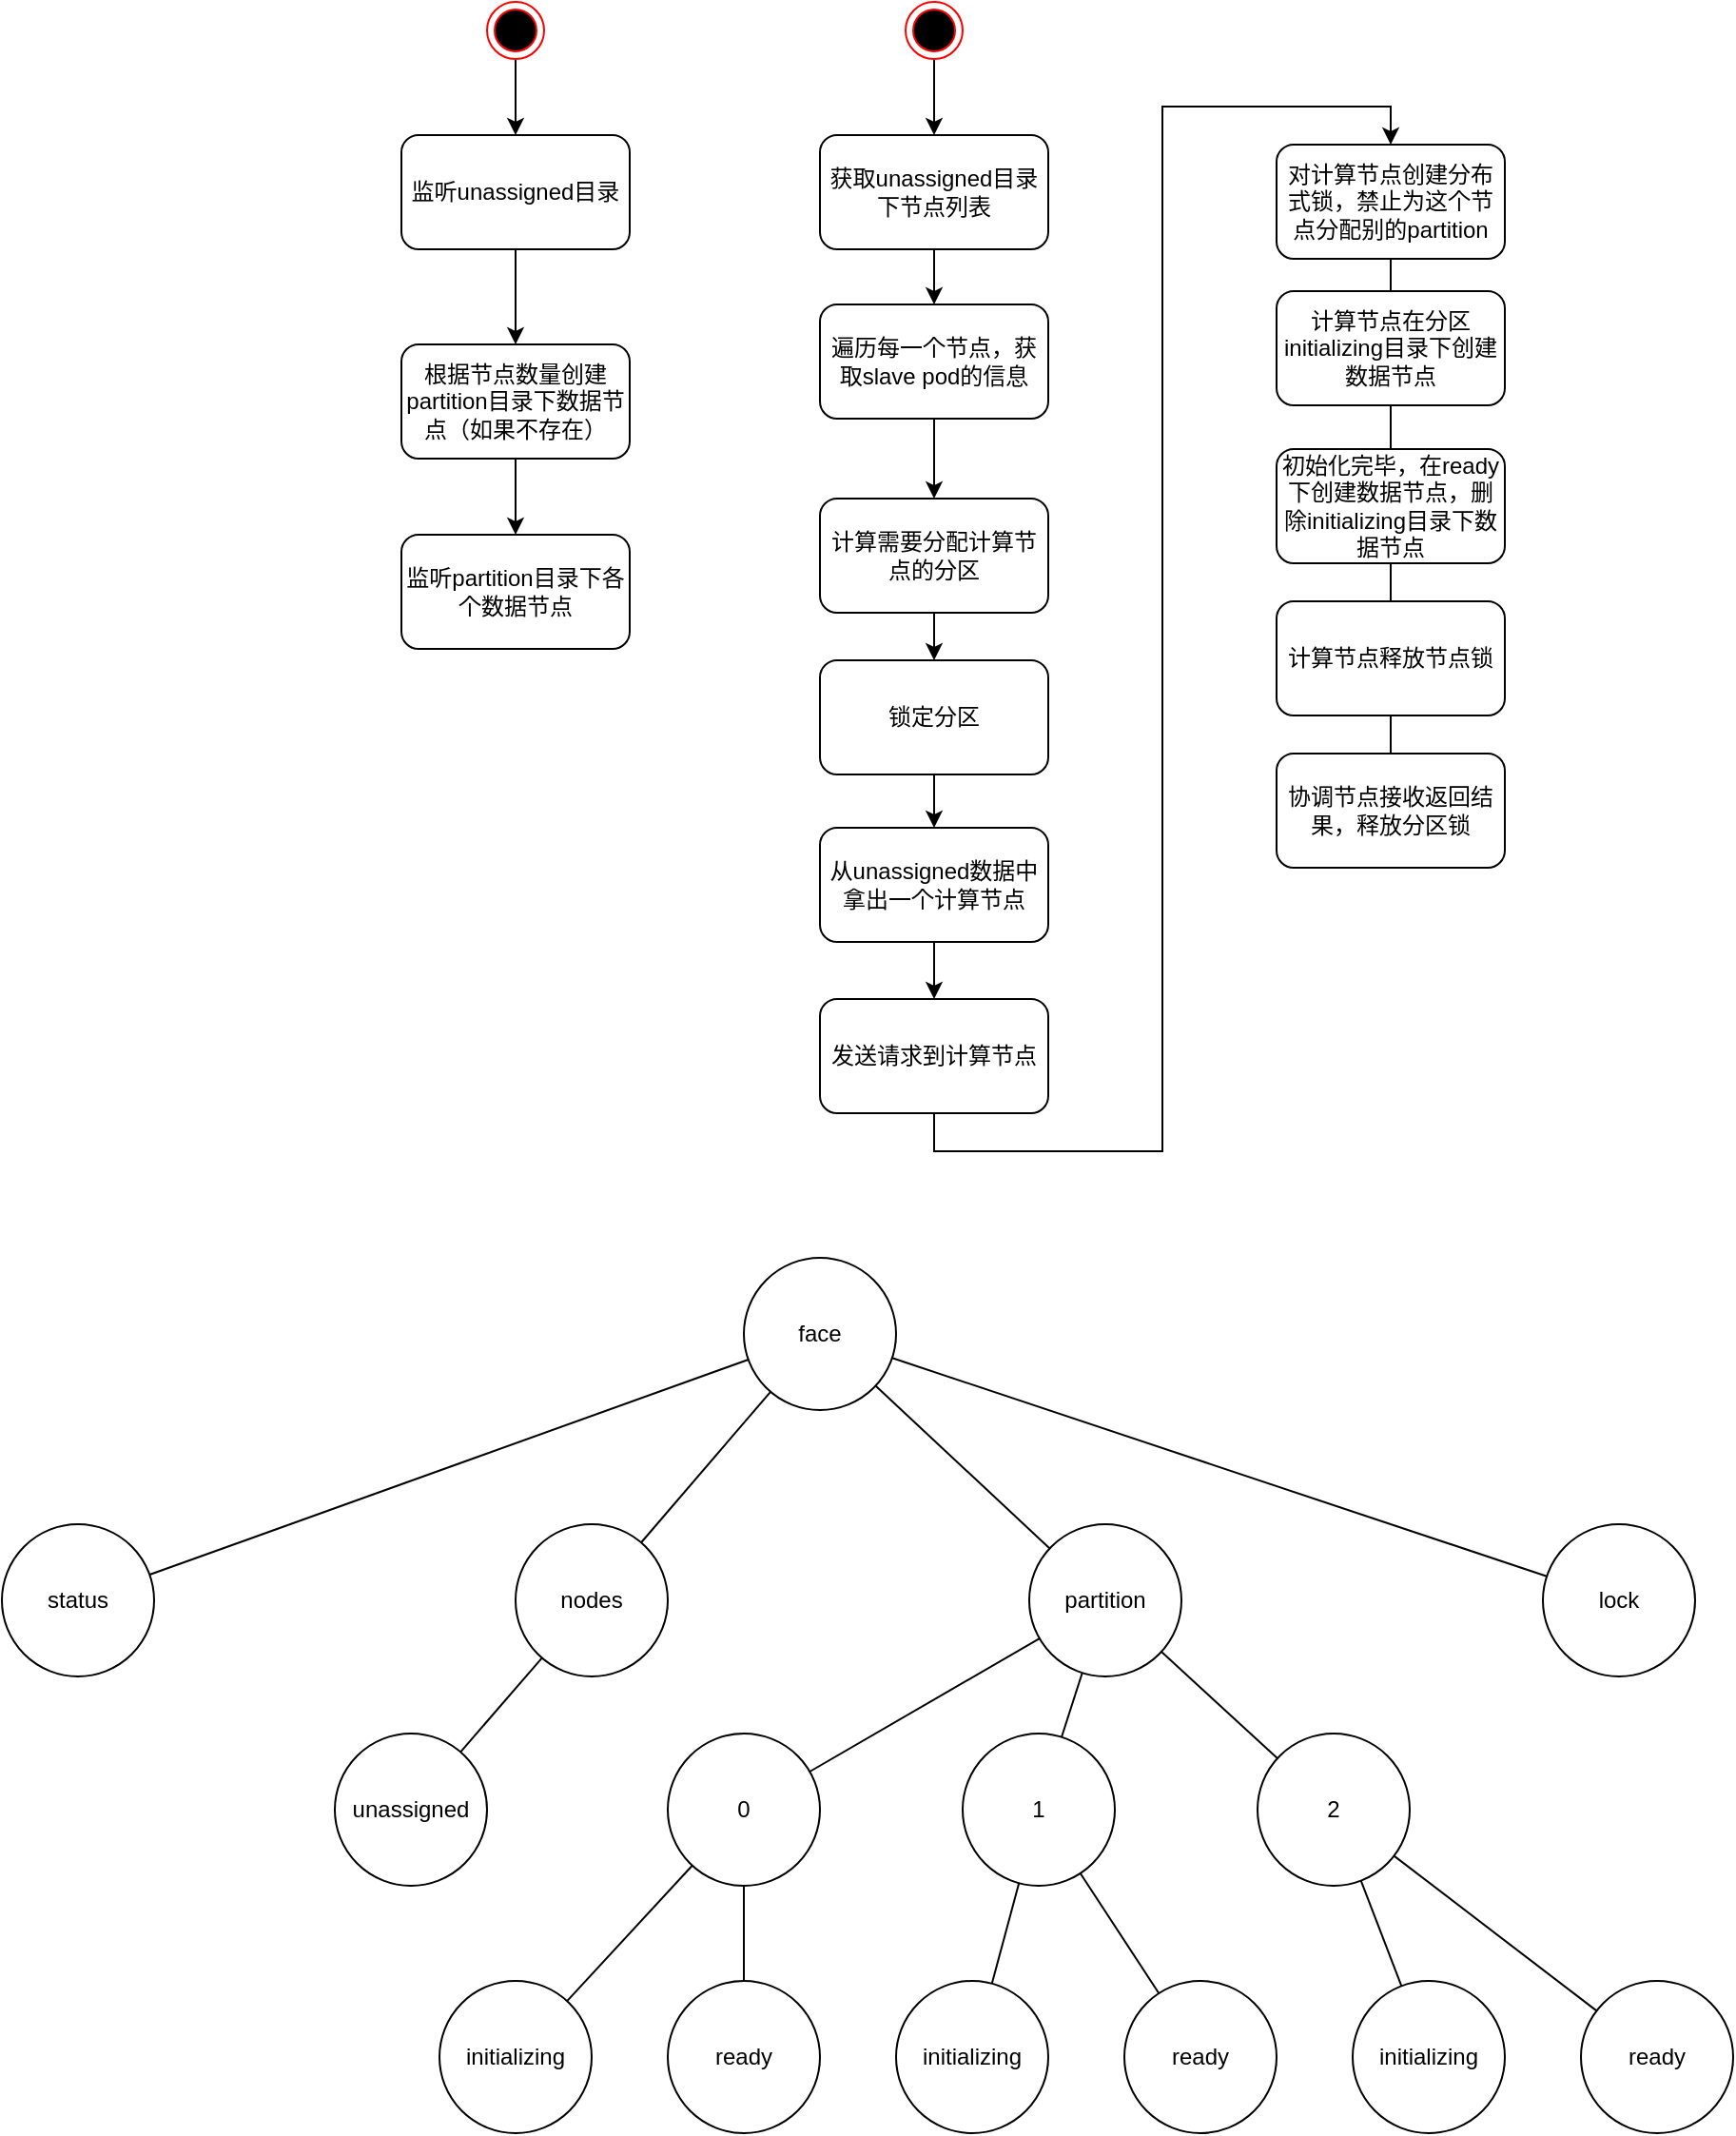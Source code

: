 <mxfile version="16.6.5" type="github">
  <diagram id="ggRIh1Yd6XoYF3ta6GQ2" name="Page-1">
    <mxGraphModel dx="2033" dy="752" grid="1" gridSize="10" guides="1" tooltips="1" connect="1" arrows="1" fold="1" page="1" pageScale="1" pageWidth="827" pageHeight="1169" math="0" shadow="0">
      <root>
        <mxCell id="0" />
        <mxCell id="1" parent="0" />
        <mxCell id="_3qDB4kIdmbjhgUAovjq-4" style="edgeStyle=orthogonalEdgeStyle;rounded=0;orthogonalLoop=1;jettySize=auto;html=1;exitX=0.5;exitY=1;exitDx=0;exitDy=0;" parent="1" source="_3qDB4kIdmbjhgUAovjq-1" target="_3qDB4kIdmbjhgUAovjq-5" edge="1">
          <mxGeometry relative="1" as="geometry">
            <mxPoint x="160" y="190" as="targetPoint" />
          </mxGeometry>
        </mxCell>
        <mxCell id="_3qDB4kIdmbjhgUAovjq-1" value="监听unassigned目录" style="rounded=1;whiteSpace=wrap;html=1;" parent="1" vertex="1">
          <mxGeometry x="100" y="80" width="120" height="60" as="geometry" />
        </mxCell>
        <mxCell id="_3qDB4kIdmbjhgUAovjq-3" value="" style="edgeStyle=orthogonalEdgeStyle;rounded=0;orthogonalLoop=1;jettySize=auto;html=1;" parent="1" source="_3qDB4kIdmbjhgUAovjq-2" target="_3qDB4kIdmbjhgUAovjq-1" edge="1">
          <mxGeometry relative="1" as="geometry" />
        </mxCell>
        <mxCell id="_3qDB4kIdmbjhgUAovjq-2" value="" style="ellipse;html=1;shape=endState;fillColor=#000000;strokeColor=#ff0000;" parent="1" vertex="1">
          <mxGeometry x="145" y="10" width="30" height="30" as="geometry" />
        </mxCell>
        <mxCell id="_3qDB4kIdmbjhgUAovjq-23" value="" style="edgeStyle=orthogonalEdgeStyle;rounded=0;orthogonalLoop=1;jettySize=auto;html=1;" parent="1" source="_3qDB4kIdmbjhgUAovjq-5" target="_3qDB4kIdmbjhgUAovjq-22" edge="1">
          <mxGeometry relative="1" as="geometry" />
        </mxCell>
        <mxCell id="_3qDB4kIdmbjhgUAovjq-5" value="根据节点数量创建partition目录下数据节点（如果不存在）" style="rounded=1;whiteSpace=wrap;html=1;" parent="1" vertex="1">
          <mxGeometry x="100" y="190" width="120" height="60" as="geometry" />
        </mxCell>
        <mxCell id="_3qDB4kIdmbjhgUAovjq-6" value="遍历每一个节点，获取slave pod的信息" style="rounded=1;whiteSpace=wrap;html=1;" parent="1" vertex="1">
          <mxGeometry x="320" y="169" width="120" height="60" as="geometry" />
        </mxCell>
        <mxCell id="_3qDB4kIdmbjhgUAovjq-8" style="edgeStyle=orthogonalEdgeStyle;rounded=0;orthogonalLoop=1;jettySize=auto;html=1;exitX=0.5;exitY=1;exitDx=0;exitDy=0;entryX=0.5;entryY=0;entryDx=0;entryDy=0;" parent="1" source="_3qDB4kIdmbjhgUAovjq-7" target="_3qDB4kIdmbjhgUAovjq-6" edge="1">
          <mxGeometry relative="1" as="geometry" />
        </mxCell>
        <mxCell id="_3qDB4kIdmbjhgUAovjq-7" value="获取unassigned目录下节点列表" style="rounded=1;whiteSpace=wrap;html=1;" parent="1" vertex="1">
          <mxGeometry x="320" y="80" width="120" height="60" as="geometry" />
        </mxCell>
        <mxCell id="_3qDB4kIdmbjhgUAovjq-22" value="&lt;div&gt;监听partition目录下各个数据节点&lt;/div&gt;" style="whiteSpace=wrap;html=1;rounded=1;" parent="1" vertex="1">
          <mxGeometry x="100" y="290" width="120" height="60" as="geometry" />
        </mxCell>
        <mxCell id="_3qDB4kIdmbjhgUAovjq-26" style="edgeStyle=orthogonalEdgeStyle;rounded=0;orthogonalLoop=1;jettySize=auto;html=1;exitX=0.5;exitY=1;exitDx=0;exitDy=0;" parent="1" source="_3qDB4kIdmbjhgUAovjq-25" target="_3qDB4kIdmbjhgUAovjq-7" edge="1">
          <mxGeometry relative="1" as="geometry" />
        </mxCell>
        <mxCell id="_3qDB4kIdmbjhgUAovjq-25" value="" style="ellipse;html=1;shape=endState;fillColor=#000000;strokeColor=#ff0000;" parent="1" vertex="1">
          <mxGeometry x="365" y="10" width="30" height="30" as="geometry" />
        </mxCell>
        <mxCell id="4fFtL_55b3TJvYWZb8gH-5" value="" style="rounded=0;orthogonalLoop=1;jettySize=auto;html=1;endArrow=none;endFill=0;" parent="1" source="4fFtL_55b3TJvYWZb8gH-1" target="4fFtL_55b3TJvYWZb8gH-2" edge="1">
          <mxGeometry relative="1" as="geometry" />
        </mxCell>
        <mxCell id="4fFtL_55b3TJvYWZb8gH-1" value="face" style="ellipse;whiteSpace=wrap;html=1;aspect=fixed;" parent="1" vertex="1">
          <mxGeometry x="280" y="670" width="80" height="80" as="geometry" />
        </mxCell>
        <mxCell id="4fFtL_55b3TJvYWZb8gH-2" value="nodes" style="ellipse;whiteSpace=wrap;html=1;aspect=fixed;" parent="1" vertex="1">
          <mxGeometry x="160" y="810" width="80" height="80" as="geometry" />
        </mxCell>
        <mxCell id="4fFtL_55b3TJvYWZb8gH-3" value="partition" style="ellipse;whiteSpace=wrap;html=1;aspect=fixed;" parent="1" vertex="1">
          <mxGeometry x="430" y="810" width="80" height="80" as="geometry" />
        </mxCell>
        <mxCell id="4fFtL_55b3TJvYWZb8gH-4" value="unassigned" style="ellipse;whiteSpace=wrap;html=1;aspect=fixed;" parent="1" vertex="1">
          <mxGeometry x="65" y="920" width="80" height="80" as="geometry" />
        </mxCell>
        <mxCell id="4fFtL_55b3TJvYWZb8gH-6" value="" style="rounded=0;orthogonalLoop=1;jettySize=auto;html=1;endArrow=none;endFill=0;" parent="1" source="4fFtL_55b3TJvYWZb8gH-1" target="4fFtL_55b3TJvYWZb8gH-3" edge="1">
          <mxGeometry relative="1" as="geometry">
            <mxPoint x="227.897" y="753.98" as="sourcePoint" />
            <mxPoint x="189.964" y="815.934" as="targetPoint" />
          </mxGeometry>
        </mxCell>
        <mxCell id="4fFtL_55b3TJvYWZb8gH-7" value="" style="rounded=0;orthogonalLoop=1;jettySize=auto;html=1;endArrow=none;endFill=0;" parent="1" source="4fFtL_55b3TJvYWZb8gH-4" target="4fFtL_55b3TJvYWZb8gH-2" edge="1">
          <mxGeometry relative="1" as="geometry">
            <mxPoint x="227.897" y="753.98" as="sourcePoint" />
            <mxPoint x="189.964" y="815.934" as="targetPoint" />
          </mxGeometry>
        </mxCell>
        <mxCell id="4fFtL_55b3TJvYWZb8gH-10" value="0" style="ellipse;whiteSpace=wrap;html=1;aspect=fixed;" parent="1" vertex="1">
          <mxGeometry x="240" y="920" width="80" height="80" as="geometry" />
        </mxCell>
        <mxCell id="4fFtL_55b3TJvYWZb8gH-11" value="" style="rounded=0;orthogonalLoop=1;jettySize=auto;html=1;endArrow=none;endFill=0;" parent="1" source="4fFtL_55b3TJvYWZb8gH-10" target="4fFtL_55b3TJvYWZb8gH-3" edge="1">
          <mxGeometry relative="1" as="geometry">
            <mxPoint x="229.154" y="955.27" as="sourcePoint" />
            <mxPoint x="188.846" y="884.73" as="targetPoint" />
          </mxGeometry>
        </mxCell>
        <mxCell id="4fFtL_55b3TJvYWZb8gH-12" value="1" style="ellipse;whiteSpace=wrap;html=1;aspect=fixed;" parent="1" vertex="1">
          <mxGeometry x="395" y="920" width="80" height="80" as="geometry" />
        </mxCell>
        <mxCell id="4fFtL_55b3TJvYWZb8gH-13" value="" style="rounded=0;orthogonalLoop=1;jettySize=auto;html=1;endArrow=none;endFill=0;" parent="1" source="4fFtL_55b3TJvYWZb8gH-12" target="4fFtL_55b3TJvYWZb8gH-3" edge="1">
          <mxGeometry relative="1" as="geometry">
            <mxPoint x="452.823" y="952.265" as="sourcePoint" />
            <mxPoint x="530.187" y="877.746" as="targetPoint" />
          </mxGeometry>
        </mxCell>
        <mxCell id="4fFtL_55b3TJvYWZb8gH-14" value="2" style="ellipse;whiteSpace=wrap;html=1;aspect=fixed;" parent="1" vertex="1">
          <mxGeometry x="550" y="920" width="80" height="80" as="geometry" />
        </mxCell>
        <mxCell id="4fFtL_55b3TJvYWZb8gH-15" value="" style="rounded=0;orthogonalLoop=1;jettySize=auto;html=1;endArrow=none;endFill=0;" parent="1" source="4fFtL_55b3TJvYWZb8gH-14" target="4fFtL_55b3TJvYWZb8gH-3" edge="1">
          <mxGeometry relative="1" as="geometry">
            <mxPoint x="573.282" y="940.411" as="sourcePoint" />
            <mxPoint x="565.082" y="889.535" as="targetPoint" />
          </mxGeometry>
        </mxCell>
        <mxCell id="4fFtL_55b3TJvYWZb8gH-16" value="initializing" style="ellipse;whiteSpace=wrap;html=1;aspect=fixed;" parent="1" vertex="1">
          <mxGeometry x="120" y="1050" width="80" height="80" as="geometry" />
        </mxCell>
        <mxCell id="4fFtL_55b3TJvYWZb8gH-17" value="" style="rounded=0;orthogonalLoop=1;jettySize=auto;html=1;endArrow=none;endFill=0;" parent="1" source="4fFtL_55b3TJvYWZb8gH-16" target="4fFtL_55b3TJvYWZb8gH-10" edge="1">
          <mxGeometry relative="1" as="geometry">
            <mxPoint x="452.823" y="952.265" as="sourcePoint" />
            <mxPoint x="530.187" y="877.746" as="targetPoint" />
          </mxGeometry>
        </mxCell>
        <mxCell id="4fFtL_55b3TJvYWZb8gH-18" value="ready" style="ellipse;whiteSpace=wrap;html=1;aspect=fixed;" parent="1" vertex="1">
          <mxGeometry x="240" y="1050" width="80" height="80" as="geometry" />
        </mxCell>
        <mxCell id="4fFtL_55b3TJvYWZb8gH-19" value="" style="rounded=0;orthogonalLoop=1;jettySize=auto;html=1;endArrow=none;endFill=0;" parent="1" source="4fFtL_55b3TJvYWZb8gH-18" target="4fFtL_55b3TJvYWZb8gH-10" edge="1">
          <mxGeometry relative="1" as="geometry">
            <mxPoint x="358.941" y="1067.956" as="sourcePoint" />
            <mxPoint x="400.172" y="1012.128" as="targetPoint" />
          </mxGeometry>
        </mxCell>
        <mxCell id="4fFtL_55b3TJvYWZb8gH-20" value="initializing" style="ellipse;whiteSpace=wrap;html=1;aspect=fixed;" parent="1" vertex="1">
          <mxGeometry x="360" y="1050" width="80" height="80" as="geometry" />
        </mxCell>
        <mxCell id="4fFtL_55b3TJvYWZb8gH-21" value="ready" style="ellipse;whiteSpace=wrap;html=1;aspect=fixed;" parent="1" vertex="1">
          <mxGeometry x="480" y="1050" width="80" height="80" as="geometry" />
        </mxCell>
        <mxCell id="4fFtL_55b3TJvYWZb8gH-22" value="" style="rounded=0;orthogonalLoop=1;jettySize=auto;html=1;endArrow=none;endFill=0;" parent="1" source="4fFtL_55b3TJvYWZb8gH-20" target="4fFtL_55b3TJvYWZb8gH-12" edge="1">
          <mxGeometry relative="1" as="geometry">
            <mxPoint x="197.082" y="1070.563" as="sourcePoint" />
            <mxPoint x="262.869" y="999.392" as="targetPoint" />
          </mxGeometry>
        </mxCell>
        <mxCell id="4fFtL_55b3TJvYWZb8gH-23" value="" style="rounded=0;orthogonalLoop=1;jettySize=auto;html=1;endArrow=none;endFill=0;" parent="1" source="4fFtL_55b3TJvYWZb8gH-21" target="4fFtL_55b3TJvYWZb8gH-12" edge="1">
          <mxGeometry relative="1" as="geometry">
            <mxPoint x="290" y="1060" as="sourcePoint" />
            <mxPoint x="290" y="1010" as="targetPoint" />
          </mxGeometry>
        </mxCell>
        <mxCell id="4fFtL_55b3TJvYWZb8gH-24" value="initializing" style="ellipse;whiteSpace=wrap;html=1;aspect=fixed;" parent="1" vertex="1">
          <mxGeometry x="600" y="1050" width="80" height="80" as="geometry" />
        </mxCell>
        <mxCell id="4fFtL_55b3TJvYWZb8gH-25" value="ready" style="ellipse;whiteSpace=wrap;html=1;aspect=fixed;" parent="1" vertex="1">
          <mxGeometry x="720" y="1050" width="80" height="80" as="geometry" />
        </mxCell>
        <mxCell id="4fFtL_55b3TJvYWZb8gH-26" value="" style="rounded=0;orthogonalLoop=1;jettySize=auto;html=1;endArrow=none;endFill=0;" parent="1" source="4fFtL_55b3TJvYWZb8gH-24" target="4fFtL_55b3TJvYWZb8gH-14" edge="1">
          <mxGeometry relative="1" as="geometry">
            <mxPoint x="420.201" y="1061.323" as="sourcePoint" />
            <mxPoint x="434.601" y="1008.625" as="targetPoint" />
          </mxGeometry>
        </mxCell>
        <mxCell id="4fFtL_55b3TJvYWZb8gH-27" value="" style="rounded=0;orthogonalLoop=1;jettySize=auto;html=1;endArrow=none;endFill=0;" parent="1" source="4fFtL_55b3TJvYWZb8gH-25" target="4fFtL_55b3TJvYWZb8gH-14" edge="1">
          <mxGeometry relative="1" as="geometry">
            <mxPoint x="508.054" y="1066.558" as="sourcePoint" />
            <mxPoint x="466.89" y="1003.479" as="targetPoint" />
          </mxGeometry>
        </mxCell>
        <mxCell id="4fFtL_55b3TJvYWZb8gH-28" value="lock" style="ellipse;whiteSpace=wrap;html=1;aspect=fixed;" parent="1" vertex="1">
          <mxGeometry x="700" y="810" width="80" height="80" as="geometry" />
        </mxCell>
        <mxCell id="4fFtL_55b3TJvYWZb8gH-29" value="" style="rounded=0;orthogonalLoop=1;jettySize=auto;html=1;endArrow=none;endFill=0;" parent="1" source="4fFtL_55b3TJvYWZb8gH-1" target="4fFtL_55b3TJvYWZb8gH-28" edge="1">
          <mxGeometry relative="1" as="geometry">
            <mxPoint x="304.037" y="750.429" as="sourcePoint" />
            <mxPoint x="236.032" y="829.63" as="targetPoint" />
          </mxGeometry>
        </mxCell>
        <mxCell id="4fFtL_55b3TJvYWZb8gH-33" value="" style="rounded=0;orthogonalLoop=1;jettySize=auto;html=1;endArrow=classic;endFill=1;exitX=0.5;exitY=1;exitDx=0;exitDy=0;entryX=0.5;entryY=0;entryDx=0;entryDy=0;edgeStyle=orthogonalEdgeStyle;" parent="1" source="4fFtL_55b3TJvYWZb8gH-31" target="4fFtL_55b3TJvYWZb8gH-32" edge="1">
          <mxGeometry relative="1" as="geometry" />
        </mxCell>
        <mxCell id="4fFtL_55b3TJvYWZb8gH-31" value="计算需要分配计算节点的分区" style="rounded=1;whiteSpace=wrap;html=1;" parent="1" vertex="1">
          <mxGeometry x="320" y="271" width="120" height="60" as="geometry" />
        </mxCell>
        <mxCell id="4fFtL_55b3TJvYWZb8gH-35" value="" style="edgeStyle=orthogonalEdgeStyle;rounded=0;orthogonalLoop=1;jettySize=auto;html=1;endArrow=classic;endFill=1;exitX=0.5;exitY=1;exitDx=0;exitDy=0;entryX=0.5;entryY=0;entryDx=0;entryDy=0;" parent="1" source="4fFtL_55b3TJvYWZb8gH-32" target="4fFtL_55b3TJvYWZb8gH-34" edge="1">
          <mxGeometry relative="1" as="geometry" />
        </mxCell>
        <mxCell id="4fFtL_55b3TJvYWZb8gH-32" value="锁定分区" style="whiteSpace=wrap;html=1;rounded=1;" parent="1" vertex="1">
          <mxGeometry x="320" y="356" width="120" height="60" as="geometry" />
        </mxCell>
        <mxCell id="4fFtL_55b3TJvYWZb8gH-37" value="" style="edgeStyle=orthogonalEdgeStyle;rounded=0;orthogonalLoop=1;jettySize=auto;html=1;endArrow=classic;endFill=1;exitX=0.5;exitY=1;exitDx=0;exitDy=0;entryX=0.5;entryY=0;entryDx=0;entryDy=0;" parent="1" source="4fFtL_55b3TJvYWZb8gH-34" target="4fFtL_55b3TJvYWZb8gH-36" edge="1">
          <mxGeometry relative="1" as="geometry" />
        </mxCell>
        <mxCell id="4fFtL_55b3TJvYWZb8gH-34" value="从unassigned数据中拿出一个计算节点" style="whiteSpace=wrap;html=1;rounded=1;" parent="1" vertex="1">
          <mxGeometry x="320" y="444" width="120" height="60" as="geometry" />
        </mxCell>
        <mxCell id="4fFtL_55b3TJvYWZb8gH-39" value="" style="edgeStyle=orthogonalEdgeStyle;rounded=0;orthogonalLoop=1;jettySize=auto;html=1;endArrow=classic;endFill=1;entryX=0.5;entryY=0;entryDx=0;entryDy=0;exitX=0.5;exitY=1;exitDx=0;exitDy=0;" parent="1" source="4fFtL_55b3TJvYWZb8gH-36" target="4fFtL_55b3TJvYWZb8gH-48" edge="1">
          <mxGeometry relative="1" as="geometry" />
        </mxCell>
        <mxCell id="4fFtL_55b3TJvYWZb8gH-36" value="发送请求到计算节点" style="whiteSpace=wrap;html=1;rounded=1;" parent="1" vertex="1">
          <mxGeometry x="320" y="534" width="120" height="60" as="geometry" />
        </mxCell>
        <mxCell id="4fFtL_55b3TJvYWZb8gH-42" value="" style="edgeStyle=none;rounded=0;orthogonalLoop=1;jettySize=auto;html=1;endArrow=none;endFill=0;entryX=0.5;entryY=0;entryDx=0;entryDy=0;" parent="1" source="4fFtL_55b3TJvYWZb8gH-38" target="4fFtL_55b3TJvYWZb8gH-43" edge="1">
          <mxGeometry relative="1" as="geometry" />
        </mxCell>
        <mxCell id="4fFtL_55b3TJvYWZb8gH-38" value="计算节点在分区initializing目录下创建数据节点" style="whiteSpace=wrap;html=1;rounded=1;" parent="1" vertex="1">
          <mxGeometry x="560" y="162" width="120" height="60" as="geometry" />
        </mxCell>
        <mxCell id="4fFtL_55b3TJvYWZb8gH-41" value="&lt;div&gt;协调节点接收返回结果，释放分区锁&lt;/div&gt;" style="whiteSpace=wrap;html=1;rounded=1;" parent="1" vertex="1">
          <mxGeometry x="560" y="405" width="120" height="60" as="geometry" />
        </mxCell>
        <mxCell id="4fFtL_55b3TJvYWZb8gH-51" value="" style="edgeStyle=none;rounded=0;orthogonalLoop=1;jettySize=auto;html=1;endArrow=none;endFill=0;" parent="1" source="4fFtL_55b3TJvYWZb8gH-43" target="4fFtL_55b3TJvYWZb8gH-50" edge="1">
          <mxGeometry relative="1" as="geometry" />
        </mxCell>
        <mxCell id="4fFtL_55b3TJvYWZb8gH-43" value="初始化完毕，在ready下创建数据节点，删除initializing目录下数据节点" style="whiteSpace=wrap;html=1;rounded=1;" parent="1" vertex="1">
          <mxGeometry x="560" y="245" width="120" height="60" as="geometry" />
        </mxCell>
        <mxCell id="4fFtL_55b3TJvYWZb8gH-45" style="edgeStyle=orthogonalEdgeStyle;rounded=0;orthogonalLoop=1;jettySize=auto;html=1;exitX=0.5;exitY=1;exitDx=0;exitDy=0;entryX=0.5;entryY=0;entryDx=0;entryDy=0;" parent="1" source="_3qDB4kIdmbjhgUAovjq-6" target="4fFtL_55b3TJvYWZb8gH-31" edge="1">
          <mxGeometry relative="1" as="geometry">
            <mxPoint x="380" y="329" as="sourcePoint" />
            <mxPoint x="390" y="69" as="targetPoint" />
          </mxGeometry>
        </mxCell>
        <mxCell id="4fFtL_55b3TJvYWZb8gH-49" style="edgeStyle=none;rounded=0;orthogonalLoop=1;jettySize=auto;html=1;exitX=0.5;exitY=1;exitDx=0;exitDy=0;entryX=0.5;entryY=0;entryDx=0;entryDy=0;endArrow=none;endFill=0;" parent="1" source="4fFtL_55b3TJvYWZb8gH-48" target="4fFtL_55b3TJvYWZb8gH-38" edge="1">
          <mxGeometry relative="1" as="geometry" />
        </mxCell>
        <mxCell id="4fFtL_55b3TJvYWZb8gH-48" value="对计算节点创建分布式锁，禁止为这个节点分配别的partition" style="whiteSpace=wrap;html=1;rounded=1;" parent="1" vertex="1">
          <mxGeometry x="560" y="85" width="120" height="60" as="geometry" />
        </mxCell>
        <mxCell id="4fFtL_55b3TJvYWZb8gH-52" style="edgeStyle=none;rounded=0;orthogonalLoop=1;jettySize=auto;html=1;exitX=0.5;exitY=1;exitDx=0;exitDy=0;entryX=0.5;entryY=0;entryDx=0;entryDy=0;endArrow=none;endFill=0;" parent="1" source="4fFtL_55b3TJvYWZb8gH-50" target="4fFtL_55b3TJvYWZb8gH-41" edge="1">
          <mxGeometry relative="1" as="geometry" />
        </mxCell>
        <mxCell id="4fFtL_55b3TJvYWZb8gH-50" value="计算节点释放节点锁" style="whiteSpace=wrap;html=1;rounded=1;" parent="1" vertex="1">
          <mxGeometry x="560" y="325" width="120" height="60" as="geometry" />
        </mxCell>
        <mxCell id="vDX_VAeB3Gv7MbY2xDfk-1" value="status" style="ellipse;whiteSpace=wrap;html=1;aspect=fixed;" parent="1" vertex="1">
          <mxGeometry x="-110" y="810" width="80" height="80" as="geometry" />
        </mxCell>
        <mxCell id="vDX_VAeB3Gv7MbY2xDfk-2" value="" style="rounded=0;orthogonalLoop=1;jettySize=auto;html=1;endArrow=none;endFill=0;" parent="1" source="vDX_VAeB3Gv7MbY2xDfk-1" target="4fFtL_55b3TJvYWZb8gH-1" edge="1">
          <mxGeometry relative="1" as="geometry">
            <mxPoint x="141.095" y="939.684" as="sourcePoint" />
            <mxPoint x="183.855" y="890.273" as="targetPoint" />
          </mxGeometry>
        </mxCell>
      </root>
    </mxGraphModel>
  </diagram>
</mxfile>
